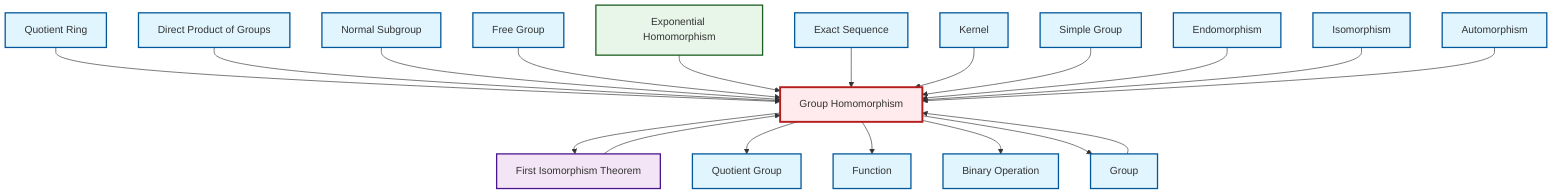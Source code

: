 graph TD
    classDef definition fill:#e1f5fe,stroke:#01579b,stroke-width:2px
    classDef theorem fill:#f3e5f5,stroke:#4a148c,stroke-width:2px
    classDef axiom fill:#fff3e0,stroke:#e65100,stroke-width:2px
    classDef example fill:#e8f5e9,stroke:#1b5e20,stroke-width:2px
    classDef current fill:#ffebee,stroke:#b71c1c,stroke-width:3px
    def-simple-group["Simple Group"]:::definition
    def-isomorphism["Isomorphism"]:::definition
    def-free-group["Free Group"]:::definition
    def-kernel["Kernel"]:::definition
    def-homomorphism["Group Homomorphism"]:::definition
    def-direct-product["Direct Product of Groups"]:::definition
    ex-exponential-homomorphism["Exponential Homomorphism"]:::example
    def-exact-sequence["Exact Sequence"]:::definition
    def-normal-subgroup["Normal Subgroup"]:::definition
    def-function["Function"]:::definition
    thm-first-isomorphism["First Isomorphism Theorem"]:::theorem
    def-endomorphism["Endomorphism"]:::definition
    def-binary-operation["Binary Operation"]:::definition
    def-automorphism["Automorphism"]:::definition
    def-group["Group"]:::definition
    def-quotient-ring["Quotient Ring"]:::definition
    def-quotient-group["Quotient Group"]:::definition
    def-quotient-ring --> def-homomorphism
    def-homomorphism --> thm-first-isomorphism
    def-direct-product --> def-homomorphism
    def-normal-subgroup --> def-homomorphism
    def-homomorphism --> def-quotient-group
    def-free-group --> def-homomorphism
    def-homomorphism --> def-function
    ex-exponential-homomorphism --> def-homomorphism
    def-exact-sequence --> def-homomorphism
    def-kernel --> def-homomorphism
    def-group --> def-homomorphism
    def-simple-group --> def-homomorphism
    thm-first-isomorphism --> def-homomorphism
    def-homomorphism --> def-binary-operation
    def-endomorphism --> def-homomorphism
    def-isomorphism --> def-homomorphism
    def-homomorphism --> def-group
    def-automorphism --> def-homomorphism
    class def-homomorphism current